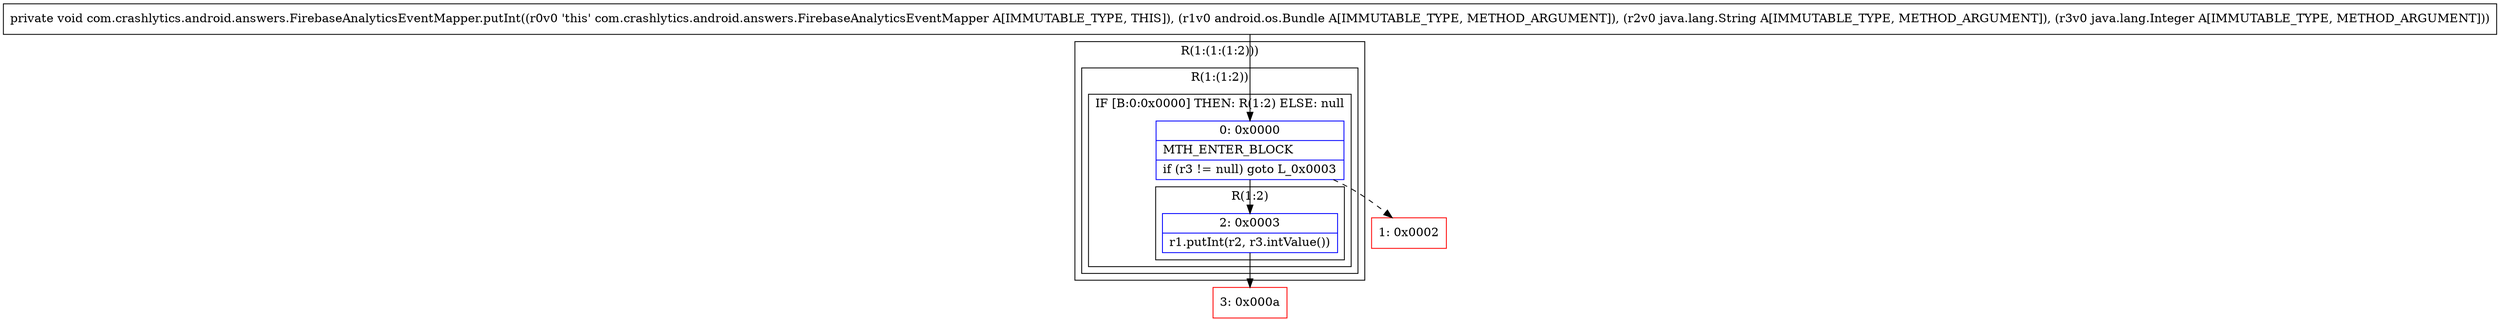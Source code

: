 digraph "CFG forcom.crashlytics.android.answers.FirebaseAnalyticsEventMapper.putInt(Landroid\/os\/Bundle;Ljava\/lang\/String;Ljava\/lang\/Integer;)V" {
subgraph cluster_Region_1302458925 {
label = "R(1:(1:(1:2)))";
node [shape=record,color=blue];
subgraph cluster_Region_899898415 {
label = "R(1:(1:2))";
node [shape=record,color=blue];
subgraph cluster_IfRegion_1254828781 {
label = "IF [B:0:0x0000] THEN: R(1:2) ELSE: null";
node [shape=record,color=blue];
Node_0 [shape=record,label="{0\:\ 0x0000|MTH_ENTER_BLOCK\l|if (r3 != null) goto L_0x0003\l}"];
subgraph cluster_Region_1844529906 {
label = "R(1:2)";
node [shape=record,color=blue];
Node_2 [shape=record,label="{2\:\ 0x0003|r1.putInt(r2, r3.intValue())\l}"];
}
}
}
}
Node_1 [shape=record,color=red,label="{1\:\ 0x0002}"];
Node_3 [shape=record,color=red,label="{3\:\ 0x000a}"];
MethodNode[shape=record,label="{private void com.crashlytics.android.answers.FirebaseAnalyticsEventMapper.putInt((r0v0 'this' com.crashlytics.android.answers.FirebaseAnalyticsEventMapper A[IMMUTABLE_TYPE, THIS]), (r1v0 android.os.Bundle A[IMMUTABLE_TYPE, METHOD_ARGUMENT]), (r2v0 java.lang.String A[IMMUTABLE_TYPE, METHOD_ARGUMENT]), (r3v0 java.lang.Integer A[IMMUTABLE_TYPE, METHOD_ARGUMENT])) }"];
MethodNode -> Node_0;
Node_0 -> Node_1[style=dashed];
Node_0 -> Node_2;
Node_2 -> Node_3;
}


